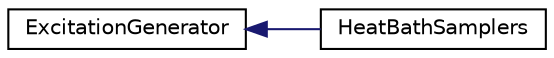 digraph "Graphical Class Hierarchy"
{
  edge [fontname="Helvetica",fontsize="10",labelfontname="Helvetica",labelfontsize="10"];
  node [fontname="Helvetica",fontsize="10",shape=record];
  rankdir="LR";
  Node1 [label="ExcitationGenerator",height=0.2,width=0.4,color="black", fillcolor="white", style="filled",URL="$classExcitationGenerator.html"];
  Node1 -> Node2 [dir="back",color="midnightblue",fontsize="10",style="solid",fontname="Helvetica"];
  Node2 [label="HeatBathSamplers",height=0.2,width=0.4,color="black", fillcolor="white", style="filled",URL="$classHeatBathSamplers.html"];
}
